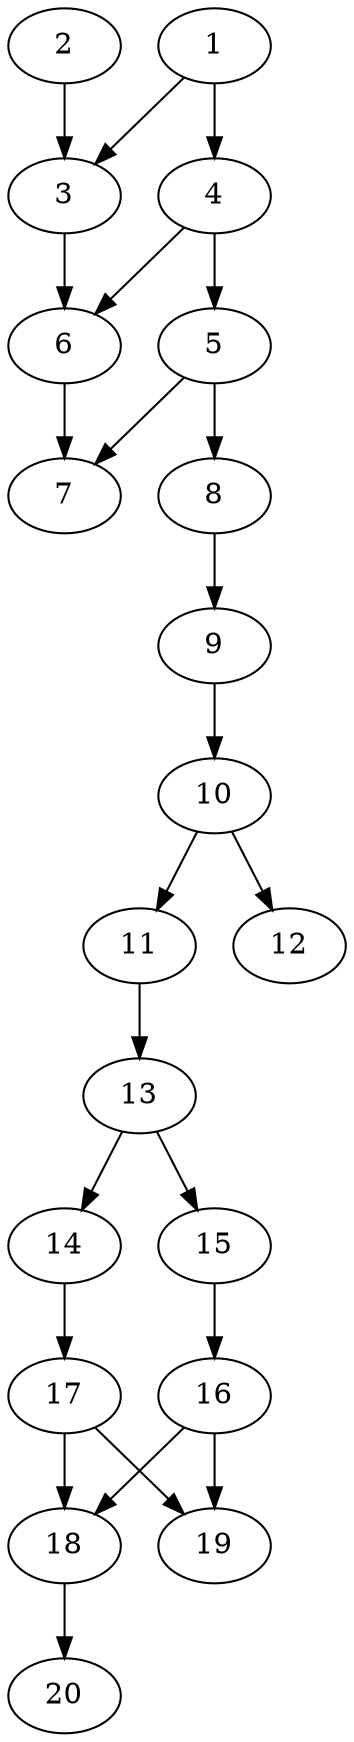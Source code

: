// DAG automatically generated by daggen at Thu Oct  3 13:58:43 2019
// ./daggen --dot -n 20 --ccr 0.4 --fat 0.3 --regular 0.7 --density 0.7 --mindata 5242880 --maxdata 52428800 
digraph G {
  1 [size="36277760", alpha="0.09", expect_size="14511104"] 
  1 -> 3 [size ="14511104"]
  1 -> 4 [size ="14511104"]
  2 [size="125649920", alpha="0.04", expect_size="50259968"] 
  2 -> 3 [size ="50259968"]
  3 [size="31928320", alpha="0.03", expect_size="12771328"] 
  3 -> 6 [size ="12771328"]
  4 [size="21155840", alpha="0.07", expect_size="8462336"] 
  4 -> 5 [size ="8462336"]
  4 -> 6 [size ="8462336"]
  5 [size="78182400", alpha="0.19", expect_size="31272960"] 
  5 -> 7 [size ="31272960"]
  5 -> 8 [size ="31272960"]
  6 [size="43494400", alpha="0.04", expect_size="17397760"] 
  6 -> 7 [size ="17397760"]
  7 [size="49866240", alpha="0.03", expect_size="19946496"] 
  8 [size="119375360", alpha="0.09", expect_size="47750144"] 
  8 -> 9 [size ="47750144"]
  9 [size="54425600", alpha="0.13", expect_size="21770240"] 
  9 -> 10 [size ="21770240"]
  10 [size="36129280", alpha="0.08", expect_size="14451712"] 
  10 -> 11 [size ="14451712"]
  10 -> 12 [size ="14451712"]
  11 [size="40780800", alpha="0.09", expect_size="16312320"] 
  11 -> 13 [size ="16312320"]
  12 [size="95377920", alpha="0.00", expect_size="38151168"] 
  13 [size="119841280", alpha="0.08", expect_size="47936512"] 
  13 -> 14 [size ="47936512"]
  13 -> 15 [size ="47936512"]
  14 [size="19271680", alpha="0.04", expect_size="7708672"] 
  14 -> 17 [size ="7708672"]
  15 [size="60495360", alpha="0.08", expect_size="24198144"] 
  15 -> 16 [size ="24198144"]
  16 [size="56332800", alpha="0.02", expect_size="22533120"] 
  16 -> 18 [size ="22533120"]
  16 -> 19 [size ="22533120"]
  17 [size="80179200", alpha="0.13", expect_size="32071680"] 
  17 -> 18 [size ="32071680"]
  17 -> 19 [size ="32071680"]
  18 [size="98606080", alpha="0.14", expect_size="39442432"] 
  18 -> 20 [size ="39442432"]
  19 [size="33446400", alpha="0.07", expect_size="13378560"] 
  20 [size="112453120", alpha="0.19", expect_size="44981248"] 
}
